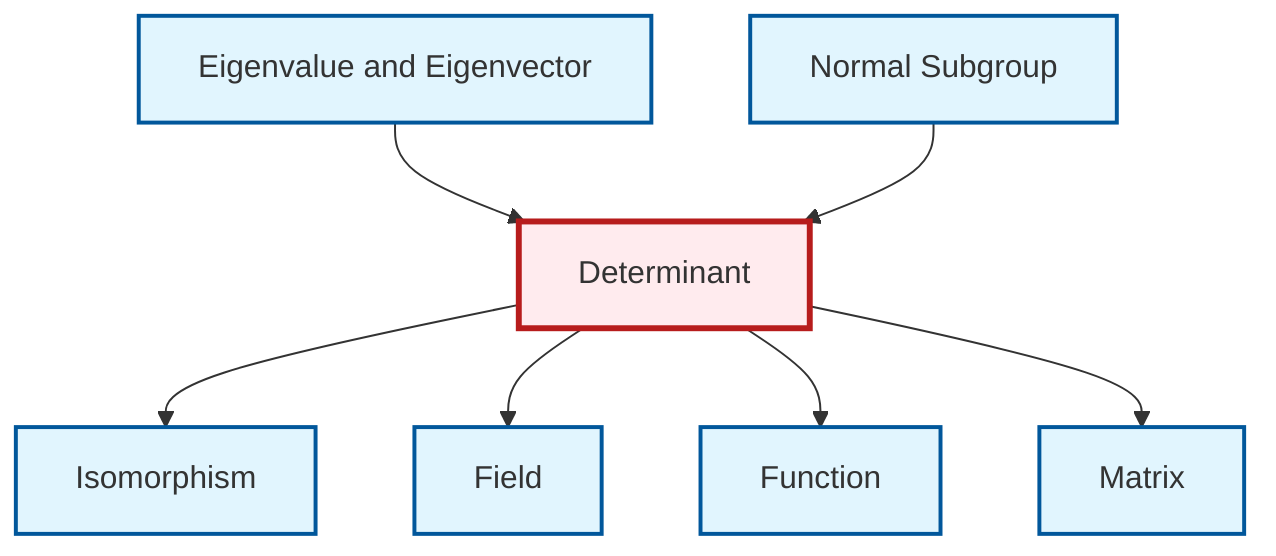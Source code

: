graph TD
    classDef definition fill:#e1f5fe,stroke:#01579b,stroke-width:2px
    classDef theorem fill:#f3e5f5,stroke:#4a148c,stroke-width:2px
    classDef axiom fill:#fff3e0,stroke:#e65100,stroke-width:2px
    classDef example fill:#e8f5e9,stroke:#1b5e20,stroke-width:2px
    classDef current fill:#ffebee,stroke:#b71c1c,stroke-width:3px
    def-field["Field"]:::definition
    def-isomorphism["Isomorphism"]:::definition
    def-eigenvalue-eigenvector["Eigenvalue and Eigenvector"]:::definition
    def-normal-subgroup["Normal Subgroup"]:::definition
    def-determinant["Determinant"]:::definition
    def-function["Function"]:::definition
    def-matrix["Matrix"]:::definition
    def-eigenvalue-eigenvector --> def-determinant
    def-determinant --> def-isomorphism
    def-determinant --> def-field
    def-determinant --> def-function
    def-normal-subgroup --> def-determinant
    def-determinant --> def-matrix
    class def-determinant current